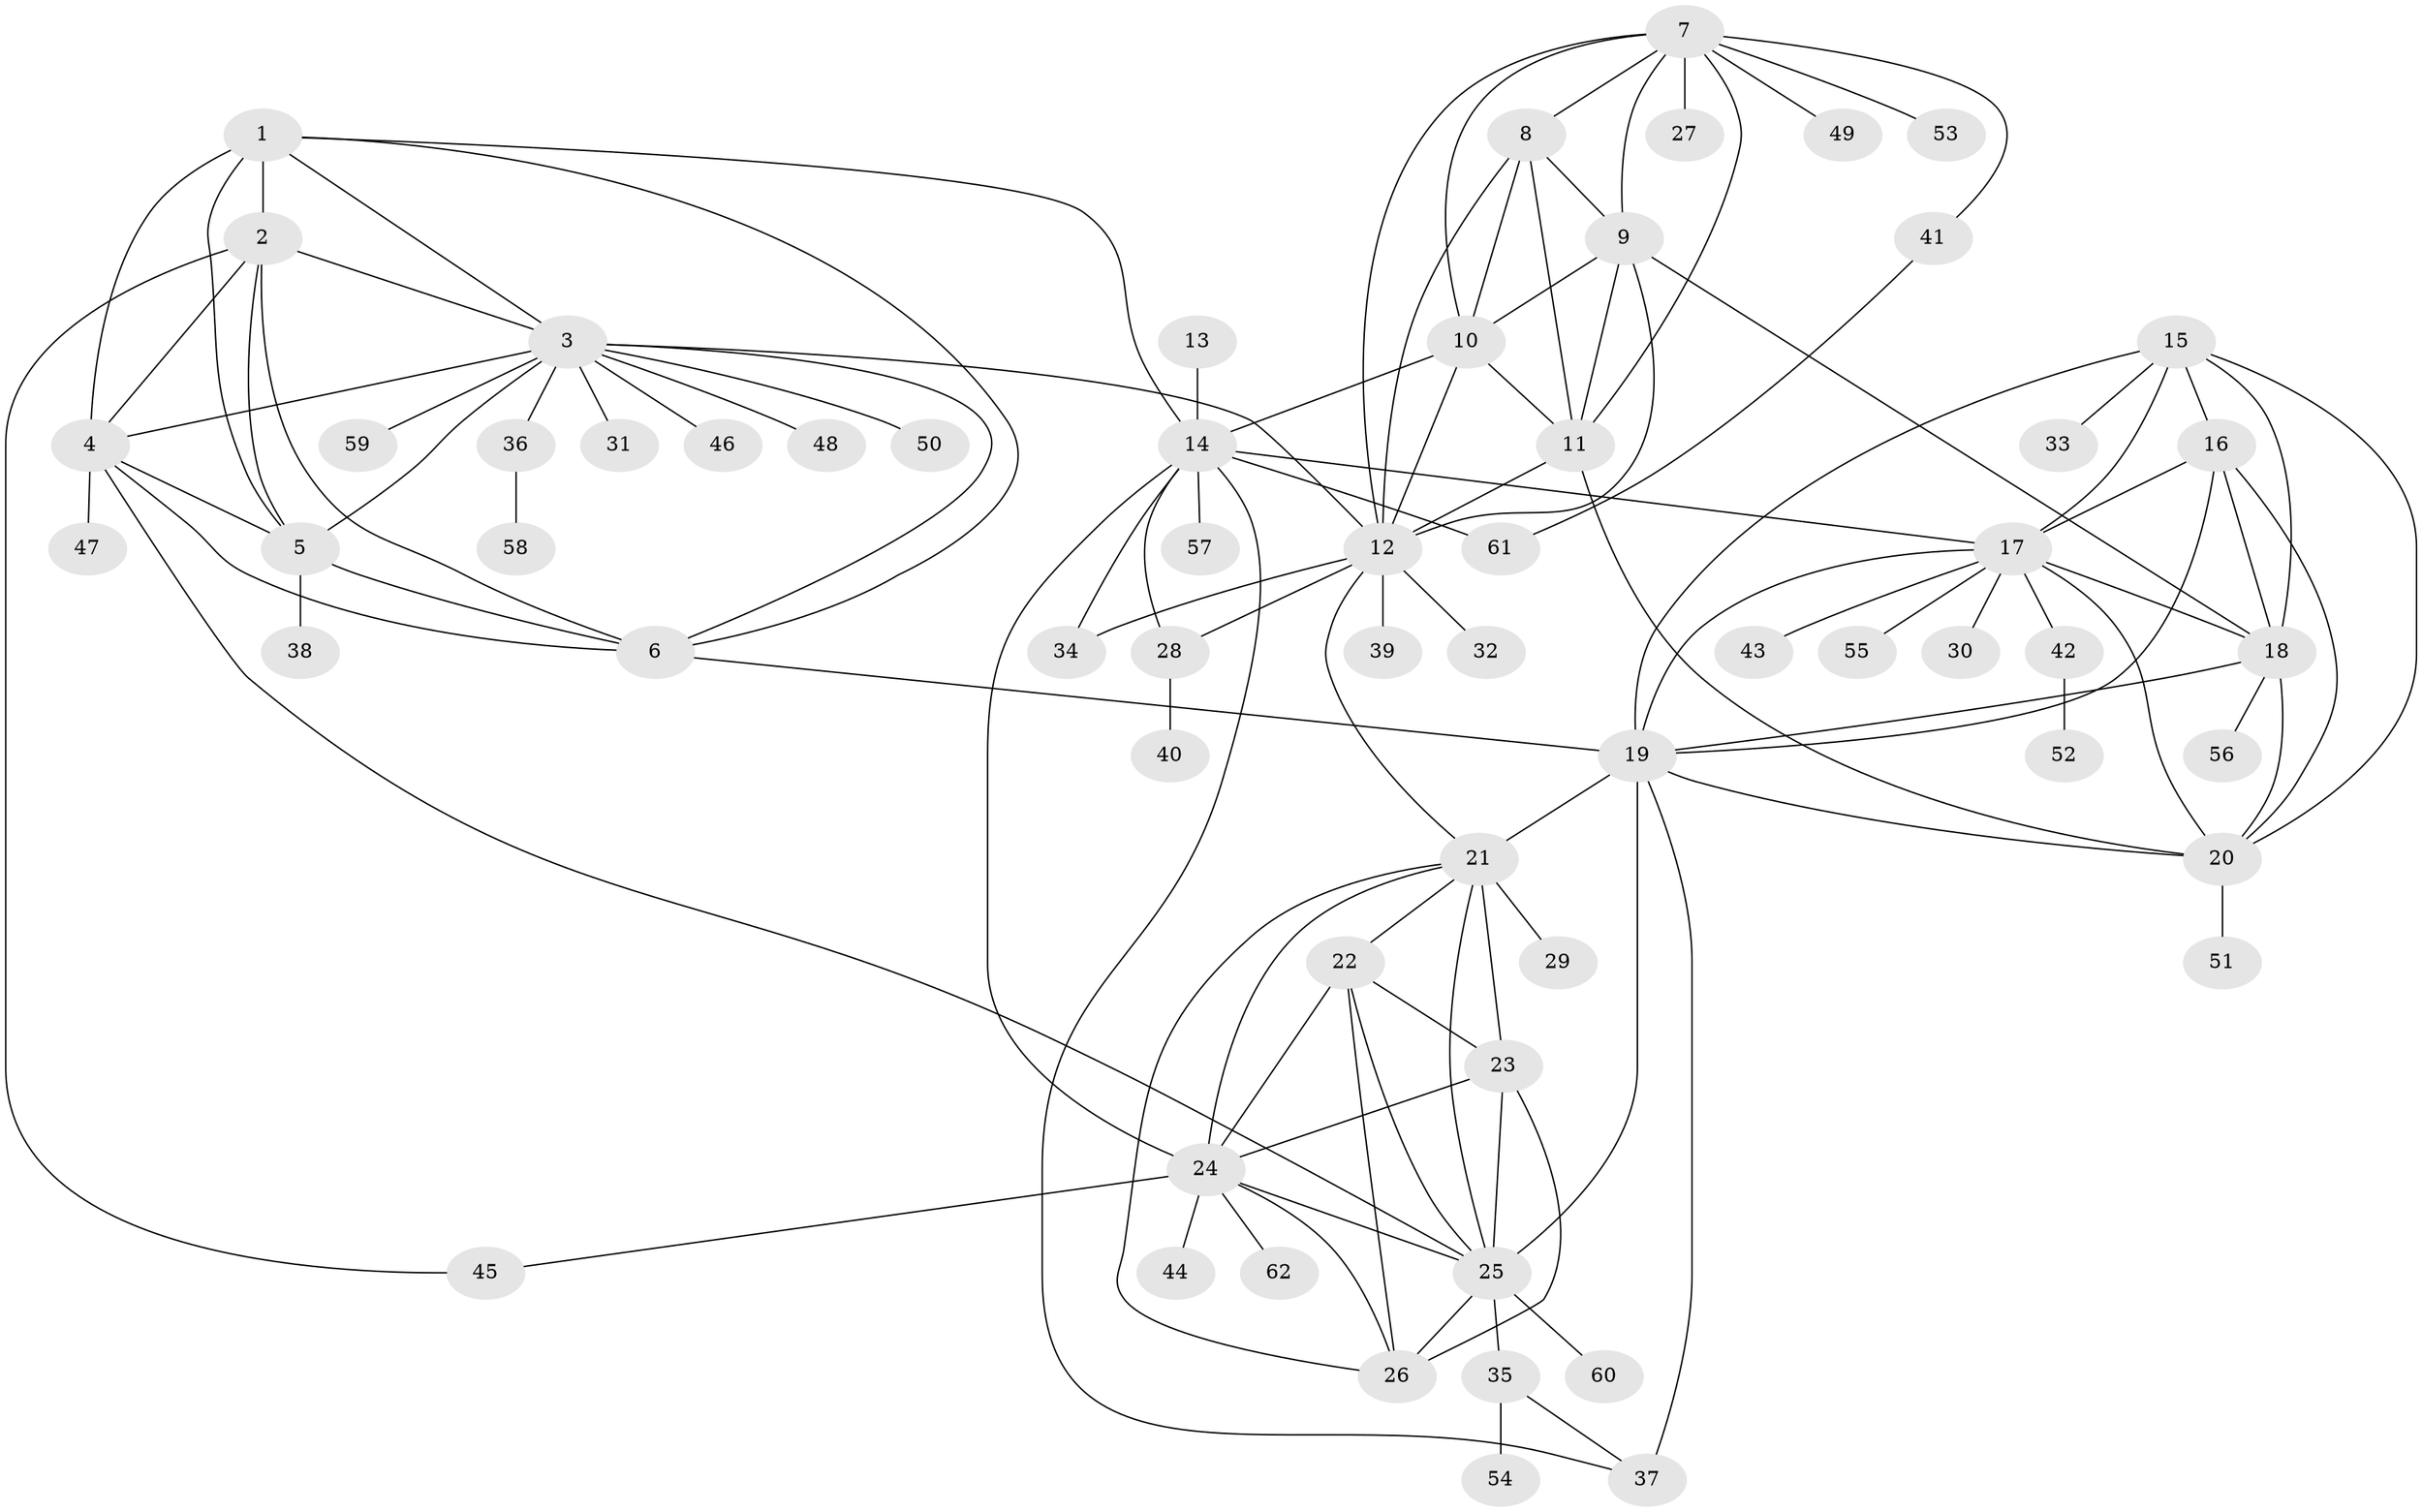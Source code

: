 // original degree distribution, {6: 0.049586776859504134, 8: 0.049586776859504134, 13: 0.008264462809917356, 7: 0.024793388429752067, 10: 0.03305785123966942, 5: 0.024793388429752067, 12: 0.024793388429752067, 9: 0.024793388429752067, 11: 0.008264462809917356, 2: 0.12396694214876033, 3: 0.049586776859504134, 1: 0.5702479338842975, 4: 0.008264462809917356}
// Generated by graph-tools (version 1.1) at 2025/37/03/09/25 02:37:39]
// undirected, 62 vertices, 115 edges
graph export_dot {
graph [start="1"]
  node [color=gray90,style=filled];
  1;
  2;
  3;
  4;
  5;
  6;
  7;
  8;
  9;
  10;
  11;
  12;
  13;
  14;
  15;
  16;
  17;
  18;
  19;
  20;
  21;
  22;
  23;
  24;
  25;
  26;
  27;
  28;
  29;
  30;
  31;
  32;
  33;
  34;
  35;
  36;
  37;
  38;
  39;
  40;
  41;
  42;
  43;
  44;
  45;
  46;
  47;
  48;
  49;
  50;
  51;
  52;
  53;
  54;
  55;
  56;
  57;
  58;
  59;
  60;
  61;
  62;
  1 -- 2 [weight=2.0];
  1 -- 3 [weight=1.0];
  1 -- 4 [weight=1.0];
  1 -- 5 [weight=1.0];
  1 -- 6 [weight=1.0];
  1 -- 14 [weight=1.0];
  2 -- 3 [weight=1.0];
  2 -- 4 [weight=1.0];
  2 -- 5 [weight=1.0];
  2 -- 6 [weight=1.0];
  2 -- 45 [weight=1.0];
  3 -- 4 [weight=1.0];
  3 -- 5 [weight=1.0];
  3 -- 6 [weight=1.0];
  3 -- 12 [weight=1.0];
  3 -- 31 [weight=1.0];
  3 -- 36 [weight=1.0];
  3 -- 46 [weight=1.0];
  3 -- 48 [weight=1.0];
  3 -- 50 [weight=1.0];
  3 -- 59 [weight=1.0];
  4 -- 5 [weight=1.0];
  4 -- 6 [weight=1.0];
  4 -- 25 [weight=1.0];
  4 -- 47 [weight=1.0];
  5 -- 6 [weight=1.0];
  5 -- 38 [weight=2.0];
  6 -- 19 [weight=1.0];
  7 -- 8 [weight=1.0];
  7 -- 9 [weight=1.0];
  7 -- 10 [weight=1.0];
  7 -- 11 [weight=1.0];
  7 -- 12 [weight=1.0];
  7 -- 27 [weight=1.0];
  7 -- 41 [weight=1.0];
  7 -- 49 [weight=1.0];
  7 -- 53 [weight=1.0];
  8 -- 9 [weight=1.0];
  8 -- 10 [weight=1.0];
  8 -- 11 [weight=1.0];
  8 -- 12 [weight=1.0];
  9 -- 10 [weight=1.0];
  9 -- 11 [weight=2.0];
  9 -- 12 [weight=1.0];
  9 -- 18 [weight=1.0];
  10 -- 11 [weight=1.0];
  10 -- 12 [weight=1.0];
  10 -- 14 [weight=1.0];
  11 -- 12 [weight=1.0];
  11 -- 20 [weight=1.0];
  12 -- 21 [weight=1.0];
  12 -- 28 [weight=1.0];
  12 -- 32 [weight=1.0];
  12 -- 34 [weight=1.0];
  12 -- 39 [weight=1.0];
  13 -- 14 [weight=5.0];
  14 -- 17 [weight=1.0];
  14 -- 24 [weight=1.0];
  14 -- 28 [weight=1.0];
  14 -- 34 [weight=1.0];
  14 -- 37 [weight=1.0];
  14 -- 57 [weight=1.0];
  14 -- 61 [weight=1.0];
  15 -- 16 [weight=1.0];
  15 -- 17 [weight=1.0];
  15 -- 18 [weight=1.0];
  15 -- 19 [weight=1.0];
  15 -- 20 [weight=1.0];
  15 -- 33 [weight=1.0];
  16 -- 17 [weight=1.0];
  16 -- 18 [weight=1.0];
  16 -- 19 [weight=1.0];
  16 -- 20 [weight=1.0];
  17 -- 18 [weight=1.0];
  17 -- 19 [weight=1.0];
  17 -- 20 [weight=1.0];
  17 -- 30 [weight=1.0];
  17 -- 42 [weight=1.0];
  17 -- 43 [weight=1.0];
  17 -- 55 [weight=1.0];
  18 -- 19 [weight=3.0];
  18 -- 20 [weight=1.0];
  18 -- 56 [weight=1.0];
  19 -- 20 [weight=1.0];
  19 -- 21 [weight=1.0];
  19 -- 25 [weight=1.0];
  19 -- 37 [weight=2.0];
  20 -- 51 [weight=1.0];
  21 -- 22 [weight=1.0];
  21 -- 23 [weight=1.0];
  21 -- 24 [weight=1.0];
  21 -- 25 [weight=1.0];
  21 -- 26 [weight=1.0];
  21 -- 29 [weight=4.0];
  22 -- 23 [weight=4.0];
  22 -- 24 [weight=1.0];
  22 -- 25 [weight=1.0];
  22 -- 26 [weight=1.0];
  23 -- 24 [weight=1.0];
  23 -- 25 [weight=1.0];
  23 -- 26 [weight=1.0];
  24 -- 25 [weight=1.0];
  24 -- 26 [weight=1.0];
  24 -- 44 [weight=1.0];
  24 -- 45 [weight=1.0];
  24 -- 62 [weight=1.0];
  25 -- 26 [weight=1.0];
  25 -- 35 [weight=1.0];
  25 -- 60 [weight=1.0];
  28 -- 40 [weight=1.0];
  35 -- 37 [weight=1.0];
  35 -- 54 [weight=1.0];
  36 -- 58 [weight=1.0];
  41 -- 61 [weight=1.0];
  42 -- 52 [weight=1.0];
}
